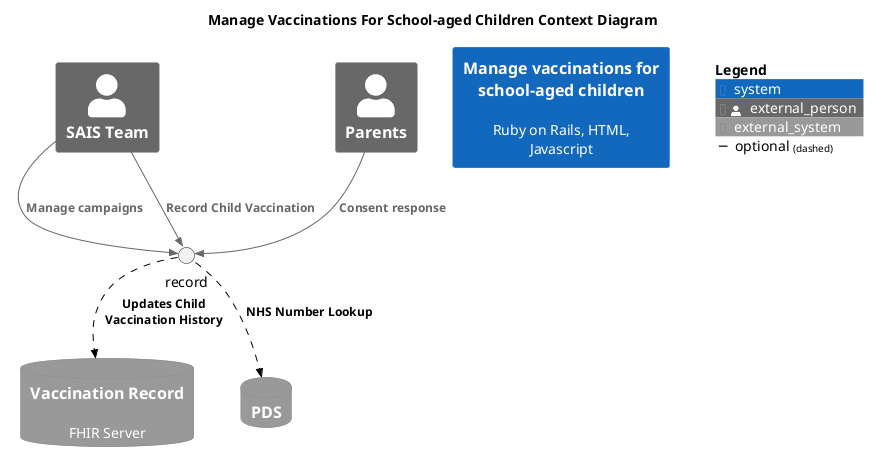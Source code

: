 @startuml

!include <C4/C4_Context.puml>

LAYOUT_TOP_DOWN()

title "Manage Vaccinations For School-aged Children Context Diagram"

Person_Ext(sais, "SAIS Team")
Person_Ext(parents, "Parents")

System(manage, "Manage vaccinations for school-aged children", "Ruby on Rails, HTML, Javascript")

SystemDb_Ext(vaccineRecord, "Vaccination Record", "FHIR Server")
SystemDb_Ext(pds, "PDS", "")

AddRelTag("optional", $textColor="black", $lineColor="black", $lineStyle="dashed")

Rel(sais, record, "Manage campaigns")
Rel(sais, record, "Record Child Vaccination")
Rel(parents, record, "Consent response")
Rel(record, vaccineRecord, "Updates Child Vaccination History", $tags="optional")
Rel(record, pds, "NHS Number Lookup", $tags="optional")

SHOW_FLOATING_LEGEND()

@enduml
